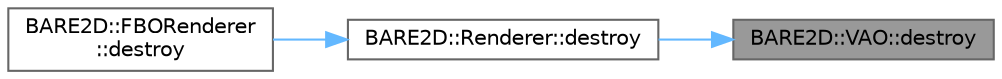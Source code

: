 digraph "BARE2D::VAO::destroy"
{
 // INTERACTIVE_SVG=YES
 // LATEX_PDF_SIZE
  bgcolor="transparent";
  edge [fontname=Helvetica,fontsize=10,labelfontname=Helvetica,labelfontsize=10];
  node [fontname=Helvetica,fontsize=10,shape=box,height=0.2,width=0.4];
  rankdir="RL";
  Node1 [label="BARE2D::VAO::destroy",height=0.2,width=0.4,color="gray40", fillcolor="grey60", style="filled", fontcolor="black",tooltip="Releases necessary memory."];
  Node1 -> Node2 [dir="back",color="steelblue1",style="solid"];
  Node2 [label="BARE2D::Renderer::destroy",height=0.2,width=0.4,color="grey40", fillcolor="white", style="filled",URL="$class_b_a_r_e2_d_1_1_renderer.html#a62d8bb52afdd8a38f96fe89677e03f53",tooltip="Frees all necessary memory."];
  Node2 -> Node3 [dir="back",color="steelblue1",style="solid"];
  Node3 [label="BARE2D::FBORenderer\l::destroy",height=0.2,width=0.4,color="grey40", fillcolor="white", style="filled",URL="$class_b_a_r_e2_d_1_1_f_b_o_renderer.html#a0e3cc5707a16360dbaf0832058f28b1a",tooltip="Frees all necessary memory."];
}
